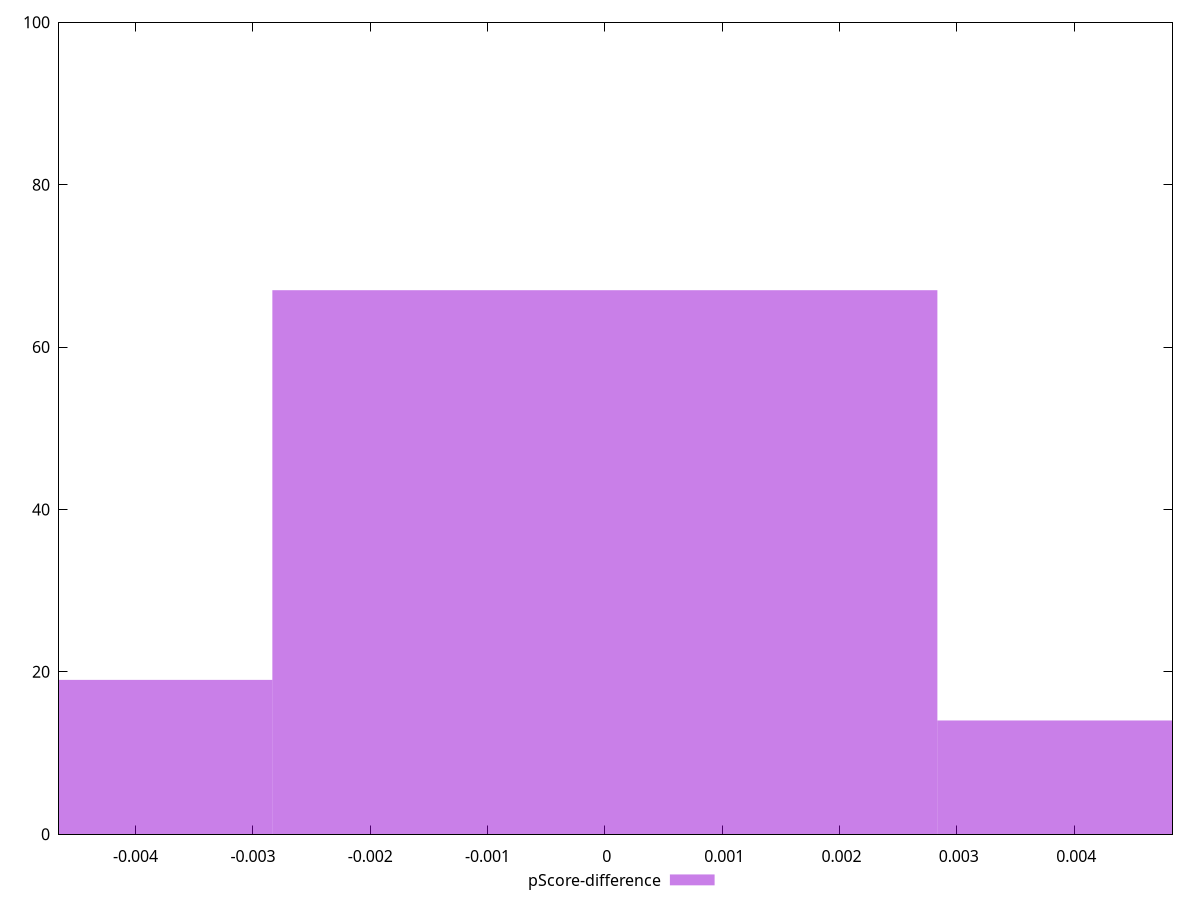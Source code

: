 reset

$pScoreDifference <<EOF
0.005667970781174255 14
0 67
-0.005667970781174255 19
EOF

set key outside below
set boxwidth 0.005667970781174255
set xrange [-0.004652396920300228:0.004837839410095968]
set yrange [0:100]
set trange [0:100]
set style fill transparent solid 0.5 noborder
set terminal svg size 640, 490 enhanced background rgb 'white'
set output "reports/report_00027_2021-02-24T12-40-31.850Z/max-potential-fid/samples/agenda/pScore-difference/histogram.svg"

plot $pScoreDifference title "pScore-difference" with boxes

reset
